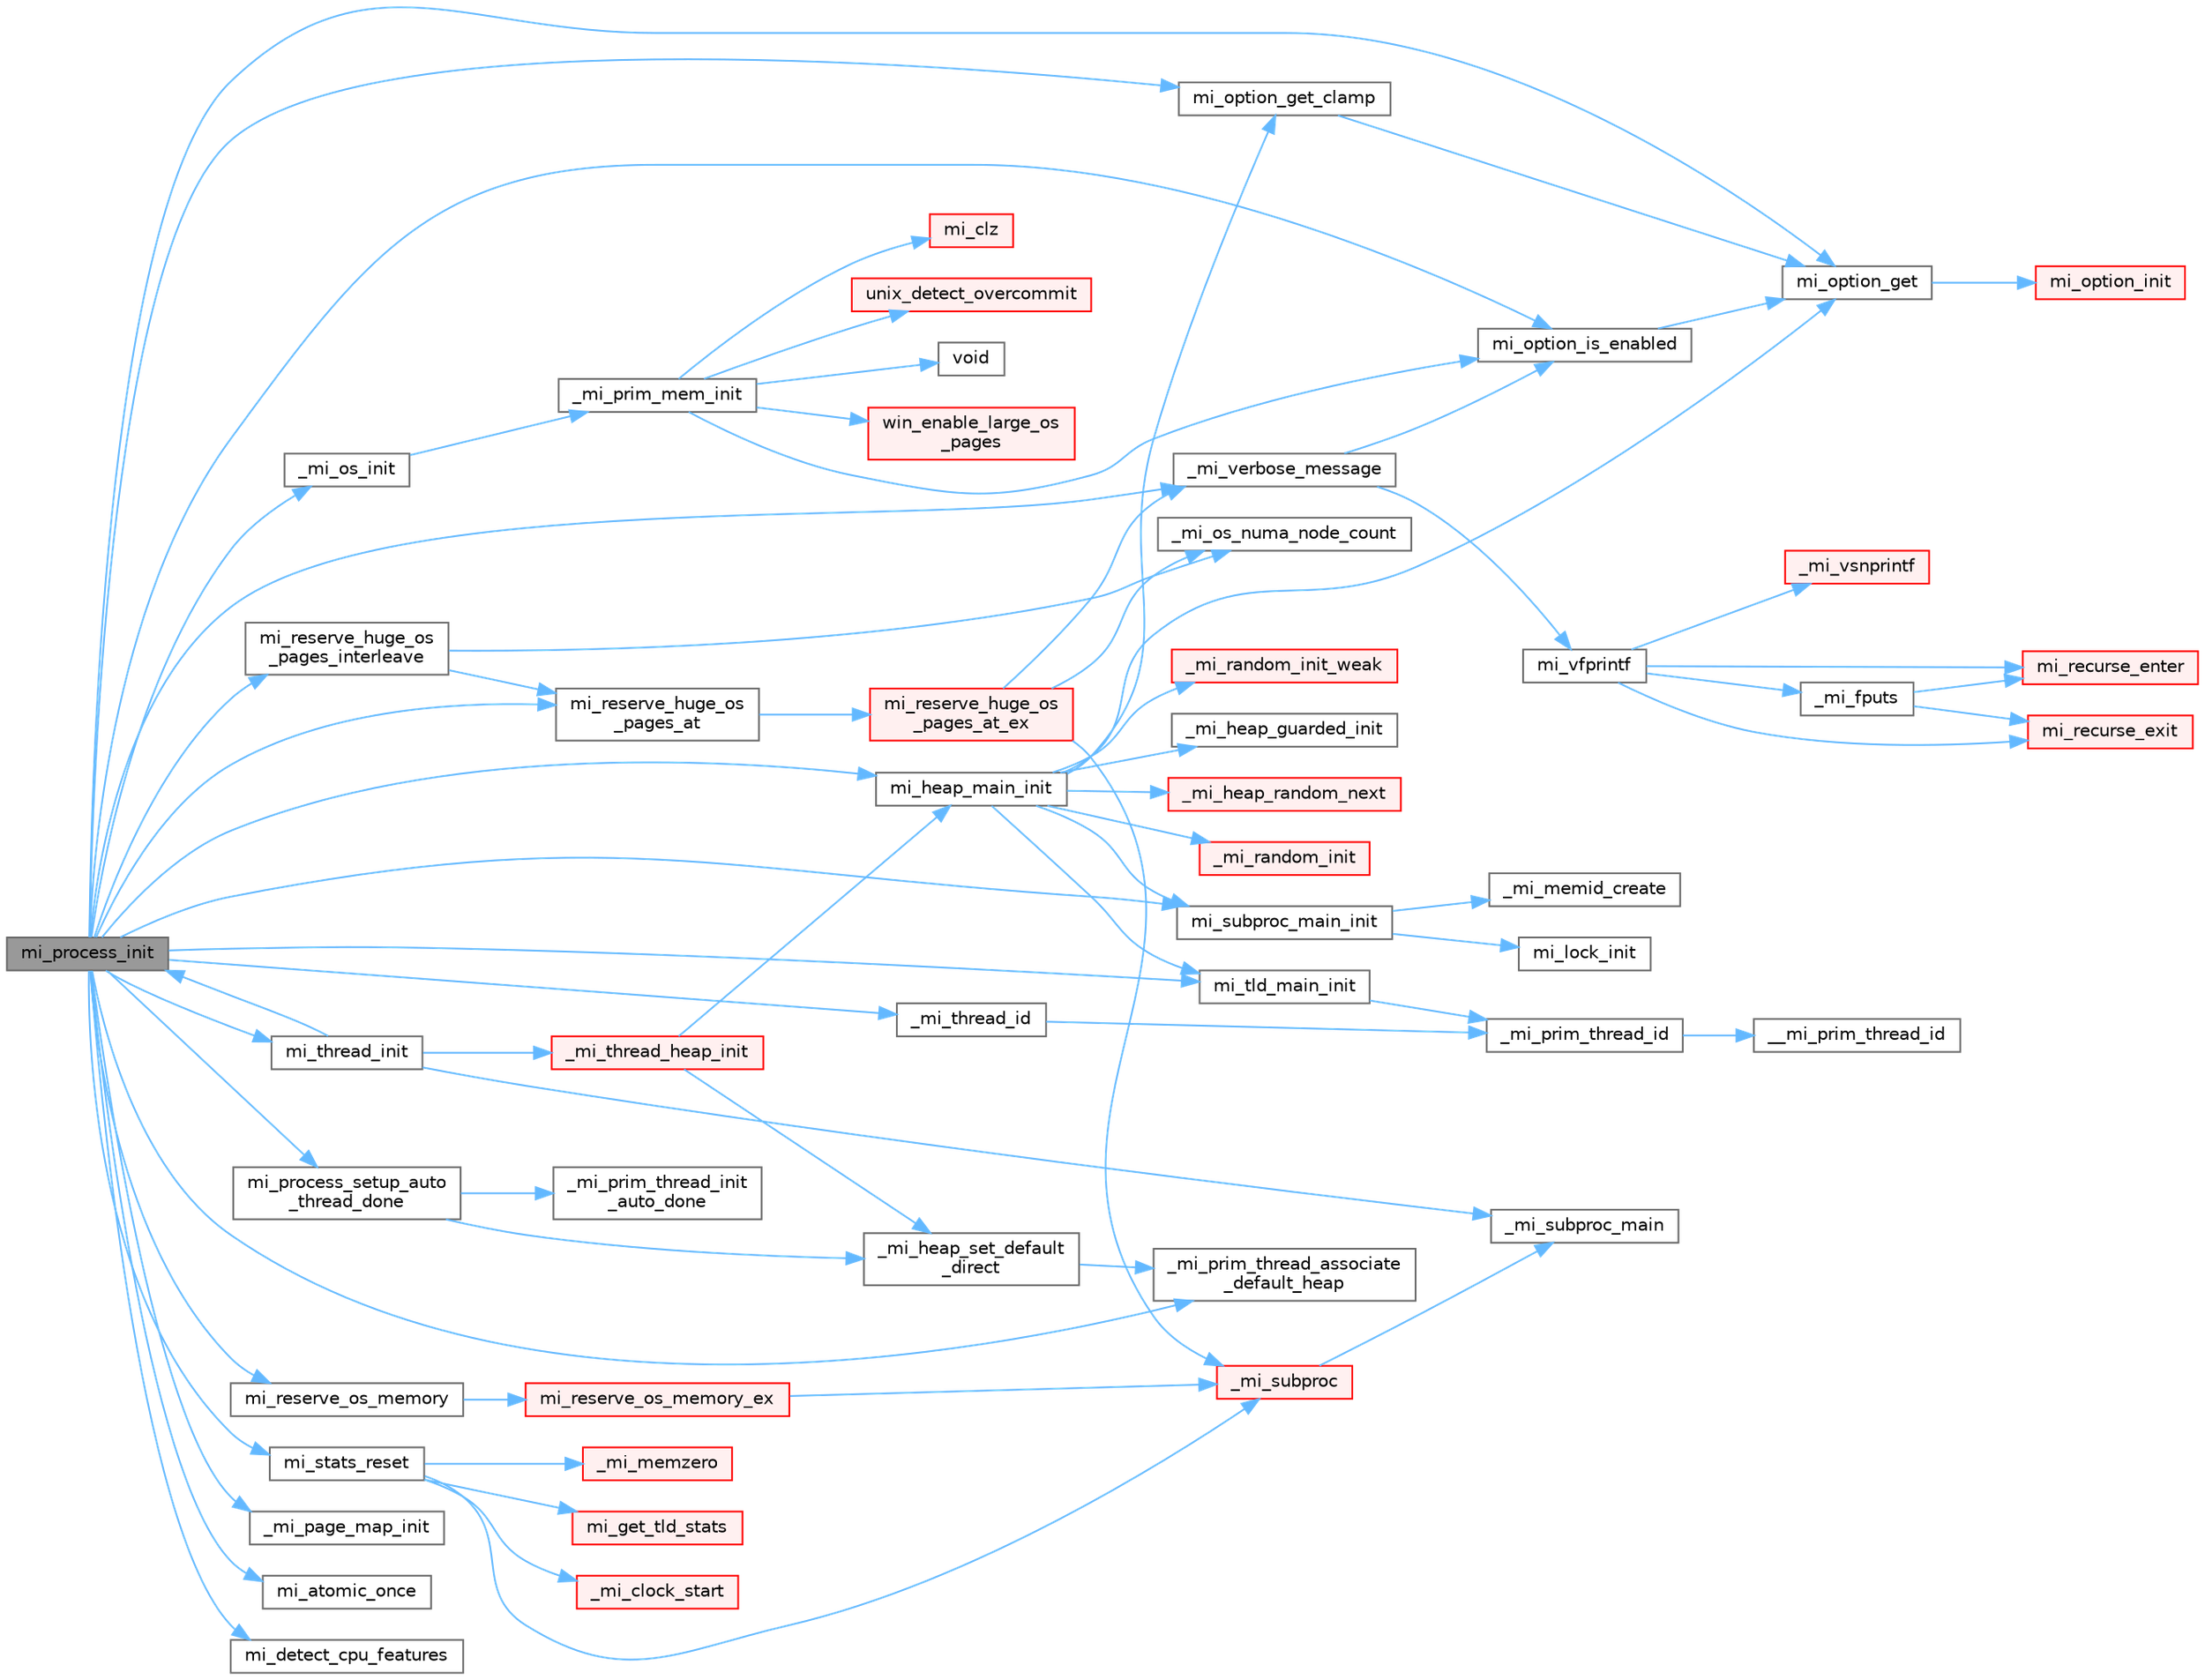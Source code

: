 digraph "mi_process_init"
{
 // LATEX_PDF_SIZE
  bgcolor="transparent";
  edge [fontname=Helvetica,fontsize=10,labelfontname=Helvetica,labelfontsize=10];
  node [fontname=Helvetica,fontsize=10,shape=box,height=0.2,width=0.4];
  rankdir="LR";
  Node1 [id="Node000001",label="mi_process_init",height=0.2,width=0.4,color="gray40", fillcolor="grey60", style="filled", fontcolor="black",tooltip=" "];
  Node1 -> Node2 [id="edge1_Node000001_Node000002",color="steelblue1",style="solid",tooltip=" "];
  Node2 [id="Node000002",label="_mi_os_init",height=0.2,width=0.4,color="grey40", fillcolor="white", style="filled",URL="$os_8c.html#a01926e5fc23db557b912d0f3a9b09944",tooltip=" "];
  Node2 -> Node3 [id="edge2_Node000002_Node000003",color="steelblue1",style="solid",tooltip=" "];
  Node3 [id="Node000003",label="_mi_prim_mem_init",height=0.2,width=0.4,color="grey40", fillcolor="white", style="filled",URL="$windows_2prim_8c.html#a5f95deaa4c625e888392c68c62b5b8de",tooltip=" "];
  Node3 -> Node4 [id="edge3_Node000003_Node000004",color="steelblue1",style="solid",tooltip=" "];
  Node4 [id="Node000004",label="mi_clz",height=0.2,width=0.4,color="red", fillcolor="#FFF0F0", style="filled",URL="$bits_8h.html#af432eec4ac40df0b60ba04ea09a103fb",tooltip=" "];
  Node3 -> Node7 [id="edge4_Node000003_Node000007",color="steelblue1",style="solid",tooltip=" "];
  Node7 [id="Node000007",label="mi_option_is_enabled",height=0.2,width=0.4,color="grey40", fillcolor="white", style="filled",URL="$group__options.html#ga459ad98f18b3fc9275474807fe0ca188",tooltip=" "];
  Node7 -> Node8 [id="edge5_Node000007_Node000008",color="steelblue1",style="solid",tooltip=" "];
  Node8 [id="Node000008",label="mi_option_get",height=0.2,width=0.4,color="grey40", fillcolor="white", style="filled",URL="$group__options.html#ga7e8af195cc81d3fa64ccf2662caa565a",tooltip=" "];
  Node8 -> Node9 [id="edge6_Node000008_Node000009",color="steelblue1",style="solid",tooltip=" "];
  Node9 [id="Node000009",label="mi_option_init",height=0.2,width=0.4,color="red", fillcolor="#FFF0F0", style="filled",URL="$options_8c.html#a61970c5b942f29a5dea8a39742421cfe",tooltip=" "];
  Node3 -> Node42 [id="edge7_Node000003_Node000042",color="steelblue1",style="solid",tooltip=" "];
  Node42 [id="Node000042",label="unix_detect_overcommit",height=0.2,width=0.4,color="red", fillcolor="#FFF0F0", style="filled",URL="$unix_2prim_8c.html#a1a5253b60c9ac22c51eaa623d8df1a53",tooltip=" "];
  Node3 -> Node46 [id="edge8_Node000003_Node000046",color="steelblue1",style="solid",tooltip=" "];
  Node46 [id="Node000046",label="void",height=0.2,width=0.4,color="grey40", fillcolor="white", style="filled",URL="$mimalloc_8h.html#a9d6d8aef94ac19034a5f163606f84830",tooltip=" "];
  Node3 -> Node47 [id="edge9_Node000003_Node000047",color="steelblue1",style="solid",tooltip=" "];
  Node47 [id="Node000047",label="win_enable_large_os\l_pages",height=0.2,width=0.4,color="red", fillcolor="#FFF0F0", style="filled",URL="$windows_2prim_8c.html#ac7c82f33a2c1922eaa099136313f5c93",tooltip=" "];
  Node1 -> Node50 [id="edge10_Node000001_Node000050",color="steelblue1",style="solid",tooltip=" "];
  Node50 [id="Node000050",label="_mi_page_map_init",height=0.2,width=0.4,color="grey40", fillcolor="white", style="filled",URL="$_e_a_s_t_l_2packages_2mimalloc_2include_2mimalloc_2internal_8h.html#ab1d5d43c1d7d0d4adfd96fdb7270ca4b",tooltip=" "];
  Node1 -> Node51 [id="edge11_Node000001_Node000051",color="steelblue1",style="solid",tooltip=" "];
  Node51 [id="Node000051",label="_mi_prim_thread_associate\l_default_heap",height=0.2,width=0.4,color="grey40", fillcolor="white", style="filled",URL="$windows_2prim_8c.html#a14b6be498e17cdf74c6b5cb38c2ec306",tooltip=" "];
  Node1 -> Node23 [id="edge12_Node000001_Node000023",color="steelblue1",style="solid",tooltip=" "];
  Node23 [id="Node000023",label="_mi_thread_id",height=0.2,width=0.4,color="grey40", fillcolor="white", style="filled",URL="$_e_a_s_t_l_2packages_2mimalloc_2src_2init_8c.html#a43068a36d7dea6ccf1e3558a27e22993",tooltip=" "];
  Node23 -> Node24 [id="edge13_Node000023_Node000024",color="steelblue1",style="solid",tooltip=" "];
  Node24 [id="Node000024",label="_mi_prim_thread_id",height=0.2,width=0.4,color="grey40", fillcolor="white", style="filled",URL="$prim_8h.html#a3875c92cbb791d0a7c69bc1fd2df6804",tooltip=" "];
  Node24 -> Node25 [id="edge14_Node000024_Node000025",color="steelblue1",style="solid",tooltip=" "];
  Node25 [id="Node000025",label="__mi_prim_thread_id",height=0.2,width=0.4,color="grey40", fillcolor="white", style="filled",URL="$prim_8h.html#a42ea20cb0253ec21dff5f6770927df20",tooltip=" "];
  Node1 -> Node52 [id="edge15_Node000001_Node000052",color="steelblue1",style="solid",tooltip=" "];
  Node52 [id="Node000052",label="_mi_verbose_message",height=0.2,width=0.4,color="grey40", fillcolor="white", style="filled",URL="$options_8c.html#ab9890036c5acb25eacd13bec3a6b0c68",tooltip=" "];
  Node52 -> Node7 [id="edge16_Node000052_Node000007",color="steelblue1",style="solid",tooltip=" "];
  Node52 -> Node33 [id="edge17_Node000052_Node000033",color="steelblue1",style="solid",tooltip=" "];
  Node33 [id="Node000033",label="mi_vfprintf",height=0.2,width=0.4,color="grey40", fillcolor="white", style="filled",URL="$options_8c.html#a1f31f62f178fb5309451aa44c8d25327",tooltip=" "];
  Node33 -> Node34 [id="edge18_Node000033_Node000034",color="steelblue1",style="solid",tooltip=" "];
  Node34 [id="Node000034",label="_mi_fputs",height=0.2,width=0.4,color="grey40", fillcolor="white", style="filled",URL="$options_8c.html#a74eecad8676654f59f427a84ccc5c19d",tooltip=" "];
  Node34 -> Node35 [id="edge19_Node000034_Node000035",color="steelblue1",style="solid",tooltip=" "];
  Node35 [id="Node000035",label="mi_recurse_enter",height=0.2,width=0.4,color="red", fillcolor="#FFF0F0", style="filled",URL="$options_8c.html#a1fdb7bd3b10624ddeabe0988c52a1285",tooltip=" "];
  Node34 -> Node36 [id="edge20_Node000034_Node000036",color="steelblue1",style="solid",tooltip=" "];
  Node36 [id="Node000036",label="mi_recurse_exit",height=0.2,width=0.4,color="red", fillcolor="#FFF0F0", style="filled",URL="$options_8c.html#ae9c4fbdaa6fedca31b9c25dcb78112ae",tooltip=" "];
  Node33 -> Node27 [id="edge21_Node000033_Node000027",color="steelblue1",style="solid",tooltip=" "];
  Node27 [id="Node000027",label="_mi_vsnprintf",height=0.2,width=0.4,color="red", fillcolor="#FFF0F0", style="filled",URL="$libc_8c.html#a8991188606f00dc8665aa14d8e7dab83",tooltip=" "];
  Node33 -> Node35 [id="edge22_Node000033_Node000035",color="steelblue1",style="solid",tooltip=" "];
  Node33 -> Node36 [id="edge23_Node000033_Node000036",color="steelblue1",style="solid",tooltip=" "];
  Node1 -> Node53 [id="edge24_Node000001_Node000053",color="steelblue1",style="solid",tooltip=" "];
  Node53 [id="Node000053",label="mi_atomic_once",height=0.2,width=0.4,color="grey40", fillcolor="white", style="filled",URL="$_e_a_s_t_l_2packages_2mimalloc_2include_2mimalloc_2atomic_8h.html#a3ea4d545fcae50eadc76a7ca03b53475",tooltip=" "];
  Node1 -> Node54 [id="edge25_Node000001_Node000054",color="steelblue1",style="solid",tooltip=" "];
  Node54 [id="Node000054",label="mi_detect_cpu_features",height=0.2,width=0.4,color="grey40", fillcolor="white", style="filled",URL="$_e_a_s_t_l_2packages_2mimalloc_2src_2init_8c.html#ade89d31aa0867668ae0dda8c6e543638",tooltip=" "];
  Node1 -> Node55 [id="edge26_Node000001_Node000055",color="steelblue1",style="solid",tooltip=" "];
  Node55 [id="Node000055",label="mi_heap_main_init",height=0.2,width=0.4,color="grey40", fillcolor="white", style="filled",URL="$_e_a_s_t_l_2packages_2mimalloc_2src_2init_8c.html#a5d8b12ae7942ecf3eb4e8ffd313a263a",tooltip=" "];
  Node55 -> Node56 [id="edge27_Node000055_Node000056",color="steelblue1",style="solid",tooltip=" "];
  Node56 [id="Node000056",label="_mi_heap_guarded_init",height=0.2,width=0.4,color="grey40", fillcolor="white", style="filled",URL="$_e_a_s_t_l_2packages_2mimalloc_2src_2init_8c.html#a70e3672a1e08dcb5e7e311d403693394",tooltip=" "];
  Node55 -> Node57 [id="edge28_Node000055_Node000057",color="steelblue1",style="solid",tooltip=" "];
  Node57 [id="Node000057",label="_mi_heap_random_next",height=0.2,width=0.4,color="red", fillcolor="#FFF0F0", style="filled",URL="$heap_8c.html#a68ddb5f2c595ea9d4e8d450342b4713c",tooltip=" "];
  Node55 -> Node63 [id="edge29_Node000055_Node000063",color="steelblue1",style="solid",tooltip=" "];
  Node63 [id="Node000063",label="_mi_random_init",height=0.2,width=0.4,color="red", fillcolor="#FFF0F0", style="filled",URL="$random_8c.html#aca9dc8a900f1b727e326063778b2eee1",tooltip=" "];
  Node55 -> Node76 [id="edge30_Node000055_Node000076",color="steelblue1",style="solid",tooltip=" "];
  Node76 [id="Node000076",label="_mi_random_init_weak",height=0.2,width=0.4,color="red", fillcolor="#FFF0F0", style="filled",URL="$random_8c.html#a6bfdbdbf180aa56ff5697e0f2e3ca49a",tooltip=" "];
  Node55 -> Node8 [id="edge31_Node000055_Node000008",color="steelblue1",style="solid",tooltip=" "];
  Node55 -> Node77 [id="edge32_Node000055_Node000077",color="steelblue1",style="solid",tooltip=" "];
  Node77 [id="Node000077",label="mi_option_get_clamp",height=0.2,width=0.4,color="grey40", fillcolor="white", style="filled",URL="$group__options.html#ga96ad9c406338bd314cfe878cfc9bf723",tooltip=" "];
  Node77 -> Node8 [id="edge33_Node000077_Node000008",color="steelblue1",style="solid",tooltip=" "];
  Node55 -> Node78 [id="edge34_Node000055_Node000078",color="steelblue1",style="solid",tooltip=" "];
  Node78 [id="Node000078",label="mi_subproc_main_init",height=0.2,width=0.4,color="grey40", fillcolor="white", style="filled",URL="$_e_a_s_t_l_2packages_2mimalloc_2src_2init_8c.html#a51b6f4fa5d8cbde3881bf41e2a9d7a73",tooltip=" "];
  Node78 -> Node79 [id="edge35_Node000078_Node000079",color="steelblue1",style="solid",tooltip=" "];
  Node79 [id="Node000079",label="_mi_memid_create",height=0.2,width=0.4,color="grey40", fillcolor="white", style="filled",URL="$_e_a_s_t_l_2packages_2mimalloc_2include_2mimalloc_2internal_8h.html#a666352100ead3b22c4cd8ac803b1b1f8",tooltip=" "];
  Node78 -> Node80 [id="edge36_Node000078_Node000080",color="steelblue1",style="solid",tooltip=" "];
  Node80 [id="Node000080",label="mi_lock_init",height=0.2,width=0.4,color="grey40", fillcolor="white", style="filled",URL="$_e_a_s_t_l_2packages_2mimalloc_2include_2mimalloc_2atomic_8h.html#a0aad6b1ce67a3a8f2c712d86cadc125e",tooltip=" "];
  Node55 -> Node81 [id="edge37_Node000055_Node000081",color="steelblue1",style="solid",tooltip=" "];
  Node81 [id="Node000081",label="mi_tld_main_init",height=0.2,width=0.4,color="grey40", fillcolor="white", style="filled",URL="$_e_a_s_t_l_2packages_2mimalloc_2src_2init_8c.html#a5b314759773d0dc745240cdf90e7f1b0",tooltip=" "];
  Node81 -> Node24 [id="edge38_Node000081_Node000024",color="steelblue1",style="solid",tooltip=" "];
  Node1 -> Node8 [id="edge39_Node000001_Node000008",color="steelblue1",style="solid",tooltip=" "];
  Node1 -> Node77 [id="edge40_Node000001_Node000077",color="steelblue1",style="solid",tooltip=" "];
  Node1 -> Node7 [id="edge41_Node000001_Node000007",color="steelblue1",style="solid",tooltip=" "];
  Node1 -> Node82 [id="edge42_Node000001_Node000082",color="steelblue1",style="solid",tooltip=" "];
  Node82 [id="Node000082",label="mi_process_setup_auto\l_thread_done",height=0.2,width=0.4,color="grey40", fillcolor="white", style="filled",URL="$_e_a_s_t_l_2packages_2mimalloc_2src_2init_8c.html#af68972991f40a9c01ebc1c220ba78170",tooltip=" "];
  Node82 -> Node83 [id="edge43_Node000082_Node000083",color="steelblue1",style="solid",tooltip=" "];
  Node83 [id="Node000083",label="_mi_heap_set_default\l_direct",height=0.2,width=0.4,color="grey40", fillcolor="white", style="filled",URL="$_e_a_s_t_l_2packages_2mimalloc_2src_2init_8c.html#a96662339b7c5ce88bc64ce34ac3afd62",tooltip=" "];
  Node83 -> Node51 [id="edge44_Node000083_Node000051",color="steelblue1",style="solid",tooltip=" "];
  Node82 -> Node84 [id="edge45_Node000082_Node000084",color="steelblue1",style="solid",tooltip=" "];
  Node84 [id="Node000084",label="_mi_prim_thread_init\l_auto_done",height=0.2,width=0.4,color="grey40", fillcolor="white", style="filled",URL="$windows_2prim_8c.html#a2017bda86f22f7ce43e72fed224bb030",tooltip=" "];
  Node1 -> Node85 [id="edge46_Node000001_Node000085",color="steelblue1",style="solid",tooltip=" "];
  Node85 [id="Node000085",label="mi_reserve_huge_os\l_pages_at",height=0.2,width=0.4,color="grey40", fillcolor="white", style="filled",URL="$group__extended.html#ga7795a13d20087447281858d2c771cca1",tooltip=" "];
  Node85 -> Node86 [id="edge47_Node000085_Node000086",color="steelblue1",style="solid",tooltip=" "];
  Node86 [id="Node000086",label="mi_reserve_huge_os\l_pages_at_ex",height=0.2,width=0.4,color="red", fillcolor="#FFF0F0", style="filled",URL="$group__extended.html#ga591aab1c2bc2ca920e33f0f9f9cb5c52",tooltip="Reserve huge OS pages (1GiB) into a single arena."];
  Node86 -> Node105 [id="edge48_Node000086_Node000105",color="steelblue1",style="solid",tooltip=" "];
  Node105 [id="Node000105",label="_mi_os_numa_node_count",height=0.2,width=0.4,color="grey40", fillcolor="white", style="filled",URL="$_e_a_s_t_l_2packages_2mimalloc_2include_2mimalloc_2internal_8h.html#a7104e74ef3302f691be1cca5120f1349",tooltip=" "];
  Node86 -> Node106 [id="edge49_Node000086_Node000106",color="steelblue1",style="solid",tooltip=" "];
  Node106 [id="Node000106",label="_mi_subproc",height=0.2,width=0.4,color="red", fillcolor="#FFF0F0", style="filled",URL="$_e_a_s_t_l_2packages_2mimalloc_2src_2init_8c.html#ad7ba0b811f08490a3e64e9a7b3a03486",tooltip=" "];
  Node106 -> Node107 [id="edge50_Node000106_Node000107",color="steelblue1",style="solid",tooltip=" "];
  Node107 [id="Node000107",label="_mi_subproc_main",height=0.2,width=0.4,color="grey40", fillcolor="white", style="filled",URL="$_e_a_s_t_l_2packages_2mimalloc_2src_2init_8c.html#ab41c4f33f8195e6f62d943dc4d0a8d8a",tooltip=" "];
  Node86 -> Node52 [id="edge51_Node000086_Node000052",color="steelblue1",style="solid",tooltip=" "];
  Node1 -> Node173 [id="edge52_Node000001_Node000173",color="steelblue1",style="solid",tooltip=" "];
  Node173 [id="Node000173",label="mi_reserve_huge_os\l_pages_interleave",height=0.2,width=0.4,color="grey40", fillcolor="white", style="filled",URL="$group__extended.html#ga3132f521fb756fc0e8ec0b74fb58df50",tooltip=" "];
  Node173 -> Node105 [id="edge53_Node000173_Node000105",color="steelblue1",style="solid",tooltip=" "];
  Node173 -> Node85 [id="edge54_Node000173_Node000085",color="steelblue1",style="solid",tooltip=" "];
  Node1 -> Node174 [id="edge55_Node000001_Node000174",color="steelblue1",style="solid",tooltip=" "];
  Node174 [id="Node000174",label="mi_reserve_os_memory",height=0.2,width=0.4,color="grey40", fillcolor="white", style="filled",URL="$group__extended.html#ga00ec3324b6b2591c7fe3677baa30a767",tooltip=" "];
  Node174 -> Node175 [id="edge56_Node000174_Node000175",color="steelblue1",style="solid",tooltip=" "];
  Node175 [id="Node000175",label="mi_reserve_os_memory_ex",height=0.2,width=0.4,color="red", fillcolor="#FFF0F0", style="filled",URL="$group__extended.html#ga32f519797fd9a81acb4f52d36e6d751b",tooltip="Reserve OS memory to be managed in an arena."];
  Node175 -> Node106 [id="edge57_Node000175_Node000106",color="steelblue1",style="solid",tooltip=" "];
  Node1 -> Node198 [id="edge58_Node000001_Node000198",color="steelblue1",style="solid",tooltip=" "];
  Node198 [id="Node000198",label="mi_stats_reset",height=0.2,width=0.4,color="grey40", fillcolor="white", style="filled",URL="$group__extended.html#ga3bb8468b8cfcc6e2a61d98aee85c5f99",tooltip="Reset statistics."];
  Node198 -> Node90 [id="edge59_Node000198_Node000090",color="steelblue1",style="solid",tooltip=" "];
  Node90 [id="Node000090",label="_mi_clock_start",height=0.2,width=0.4,color="red", fillcolor="#FFF0F0", style="filled",URL="$stats_8c.html#a3b13638e7aabe56a25fcdf09deefee42",tooltip=" "];
  Node198 -> Node71 [id="edge60_Node000198_Node000071",color="steelblue1",style="solid",tooltip=" "];
  Node71 [id="Node000071",label="_mi_memzero",height=0.2,width=0.4,color="red", fillcolor="#FFF0F0", style="filled",URL="$_e_a_s_t_l_2packages_2mimalloc_2include_2mimalloc_2internal_8h.html#a621a19b2339e1a1d23f8bc1a96eb3b54",tooltip=" "];
  Node198 -> Node106 [id="edge61_Node000198_Node000106",color="steelblue1",style="solid",tooltip=" "];
  Node198 -> Node199 [id="edge62_Node000198_Node000199",color="steelblue1",style="solid",tooltip=" "];
  Node199 [id="Node000199",label="mi_get_tld_stats",height=0.2,width=0.4,color="red", fillcolor="#FFF0F0", style="filled",URL="$stats_8c.html#a0a1d15603c93612dc2c610ca37c433db",tooltip=" "];
  Node1 -> Node78 [id="edge63_Node000001_Node000078",color="steelblue1",style="solid",tooltip=" "];
  Node1 -> Node202 [id="edge64_Node000001_Node000202",color="steelblue1",style="solid",tooltip=" "];
  Node202 [id="Node000202",label="mi_thread_init",height=0.2,width=0.4,color="grey40", fillcolor="white", style="filled",URL="$group__extended.html#gaf8e73efc2cbca9ebfdfb166983a04c17",tooltip=" "];
  Node202 -> Node107 [id="edge65_Node000202_Node000107",color="steelblue1",style="solid",tooltip=" "];
  Node202 -> Node203 [id="edge66_Node000202_Node000203",color="steelblue1",style="solid",tooltip=" "];
  Node203 [id="Node000203",label="_mi_thread_heap_init",height=0.2,width=0.4,color="red", fillcolor="#FFF0F0", style="filled",URL="$_e_a_s_t_l_2packages_2mimalloc_2src_2init_8c.html#a0283a919d877156b297aadd6725d0a04",tooltip=" "];
  Node203 -> Node83 [id="edge67_Node000203_Node000083",color="steelblue1",style="solid",tooltip=" "];
  Node203 -> Node55 [id="edge68_Node000203_Node000055",color="steelblue1",style="solid",tooltip=" "];
  Node202 -> Node1 [id="edge69_Node000202_Node000001",color="steelblue1",style="solid",tooltip=" "];
  Node1 -> Node81 [id="edge70_Node000001_Node000081",color="steelblue1",style="solid",tooltip=" "];
}
